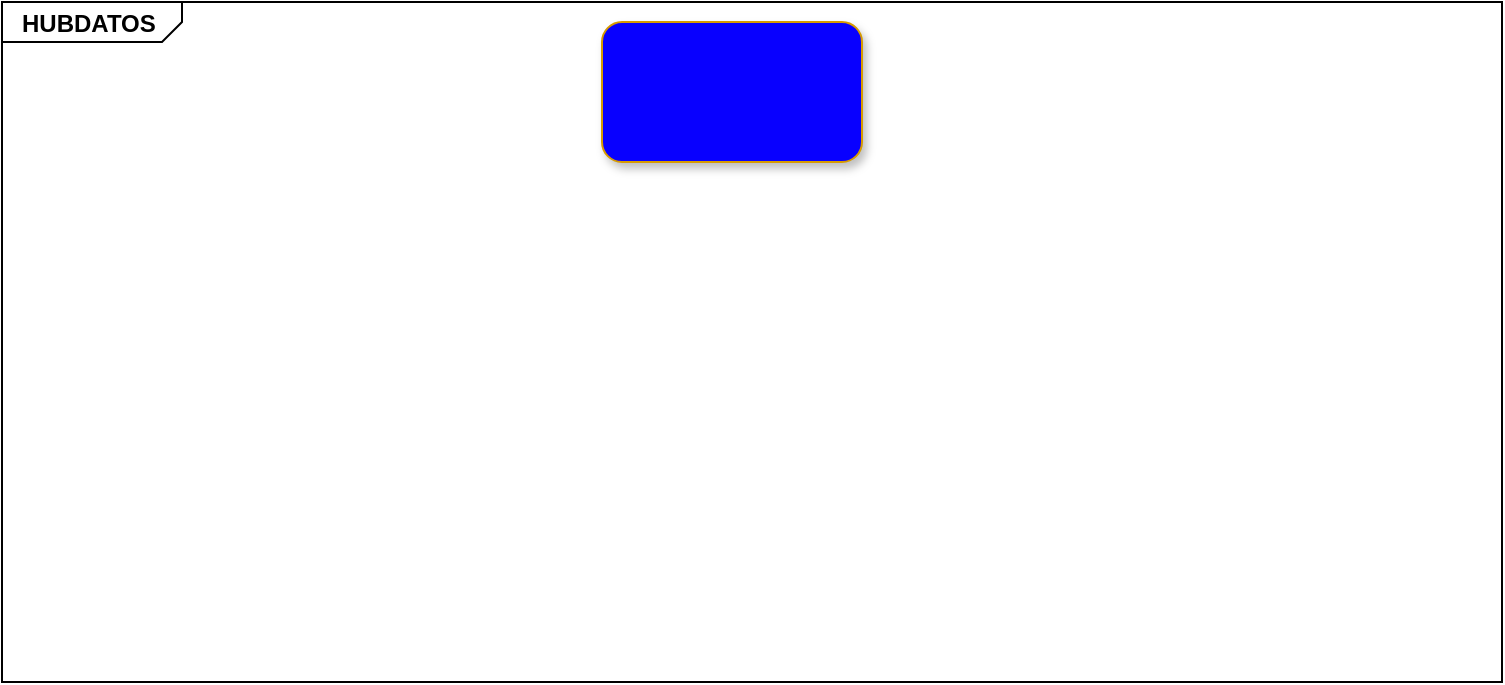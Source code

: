 <mxfile version="14.3.2" type="github">
  <diagram id="jawasLtlJBg5kICThBSy" name="Page-1">
    <mxGraphModel dx="1422" dy="705" grid="1" gridSize="10" guides="1" tooltips="1" connect="1" arrows="1" fold="1" page="1" pageScale="1" pageWidth="827" pageHeight="1169" math="0" shadow="0">
      <root>
        <mxCell id="0" />
        <mxCell id="1" parent="0" />
        <mxCell id="9bB71XWWkJMglZU5HQae-3" value="&lt;p style=&quot;margin: 0px ; margin-top: 4px ; margin-left: 10px ; text-align: left&quot;&gt;&lt;b&gt;HUBDATOS&lt;/b&gt;&lt;/p&gt;" style="html=1;shape=mxgraph.sysml.package;xSize=90;align=left;spacingLeft=10;overflow=fill;strokeWidth=1;recursiveResize=0;" vertex="1" parent="1">
          <mxGeometry x="10" y="10" width="750" height="340" as="geometry" />
        </mxCell>
        <mxCell id="9bB71XWWkJMglZU5HQae-7" value="" style="html=1;outlineConnect=0;whiteSpace=wrap;shape=mxgraph.archimate3.application;archiType=rounded;strokeColor=#d79b00;sketch=0;shadow=1;fillColor=#0800FF;" vertex="1" parent="1">
          <mxGeometry x="310" y="20" width="130" height="70" as="geometry" />
        </mxCell>
      </root>
    </mxGraphModel>
  </diagram>
</mxfile>
